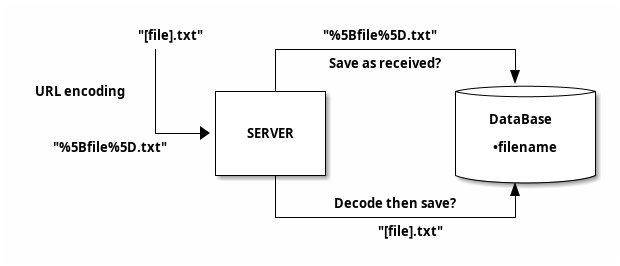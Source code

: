 @startuml

@startditaa
         "[file].txt"       "%5Bfile%5D.txt"
             |           +-----------------------+
             |           |  Save as received?    |
             |           |                       v
URL encoding |     +-----+----+            +-------------+
             |     |          |            |             |
             |     |          |            |  DataBase   |
             +---->|  SERVER  |            |             |
 "%5Bfile%5D.txt"  |          |            | o filename  |
                   |          |            |          {s}|
                   +-----+----+            +-------------+
                         |                       ^
                         |   Decode then save?   |
                         +-----------------------+
                                 "[file].txt"
@endditaa

@enduml